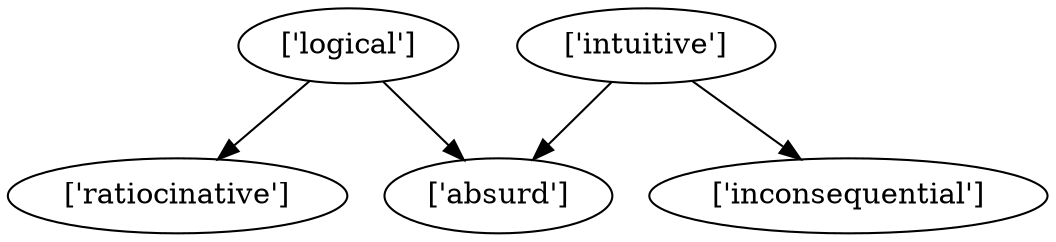 strict digraph  {
	"['logical']" -> "['ratiocinative']";
	"['logical']" -> "['absurd']";
	"['intuitive']" -> "['absurd']";
	"['intuitive']" -> "['inconsequential']";
}
